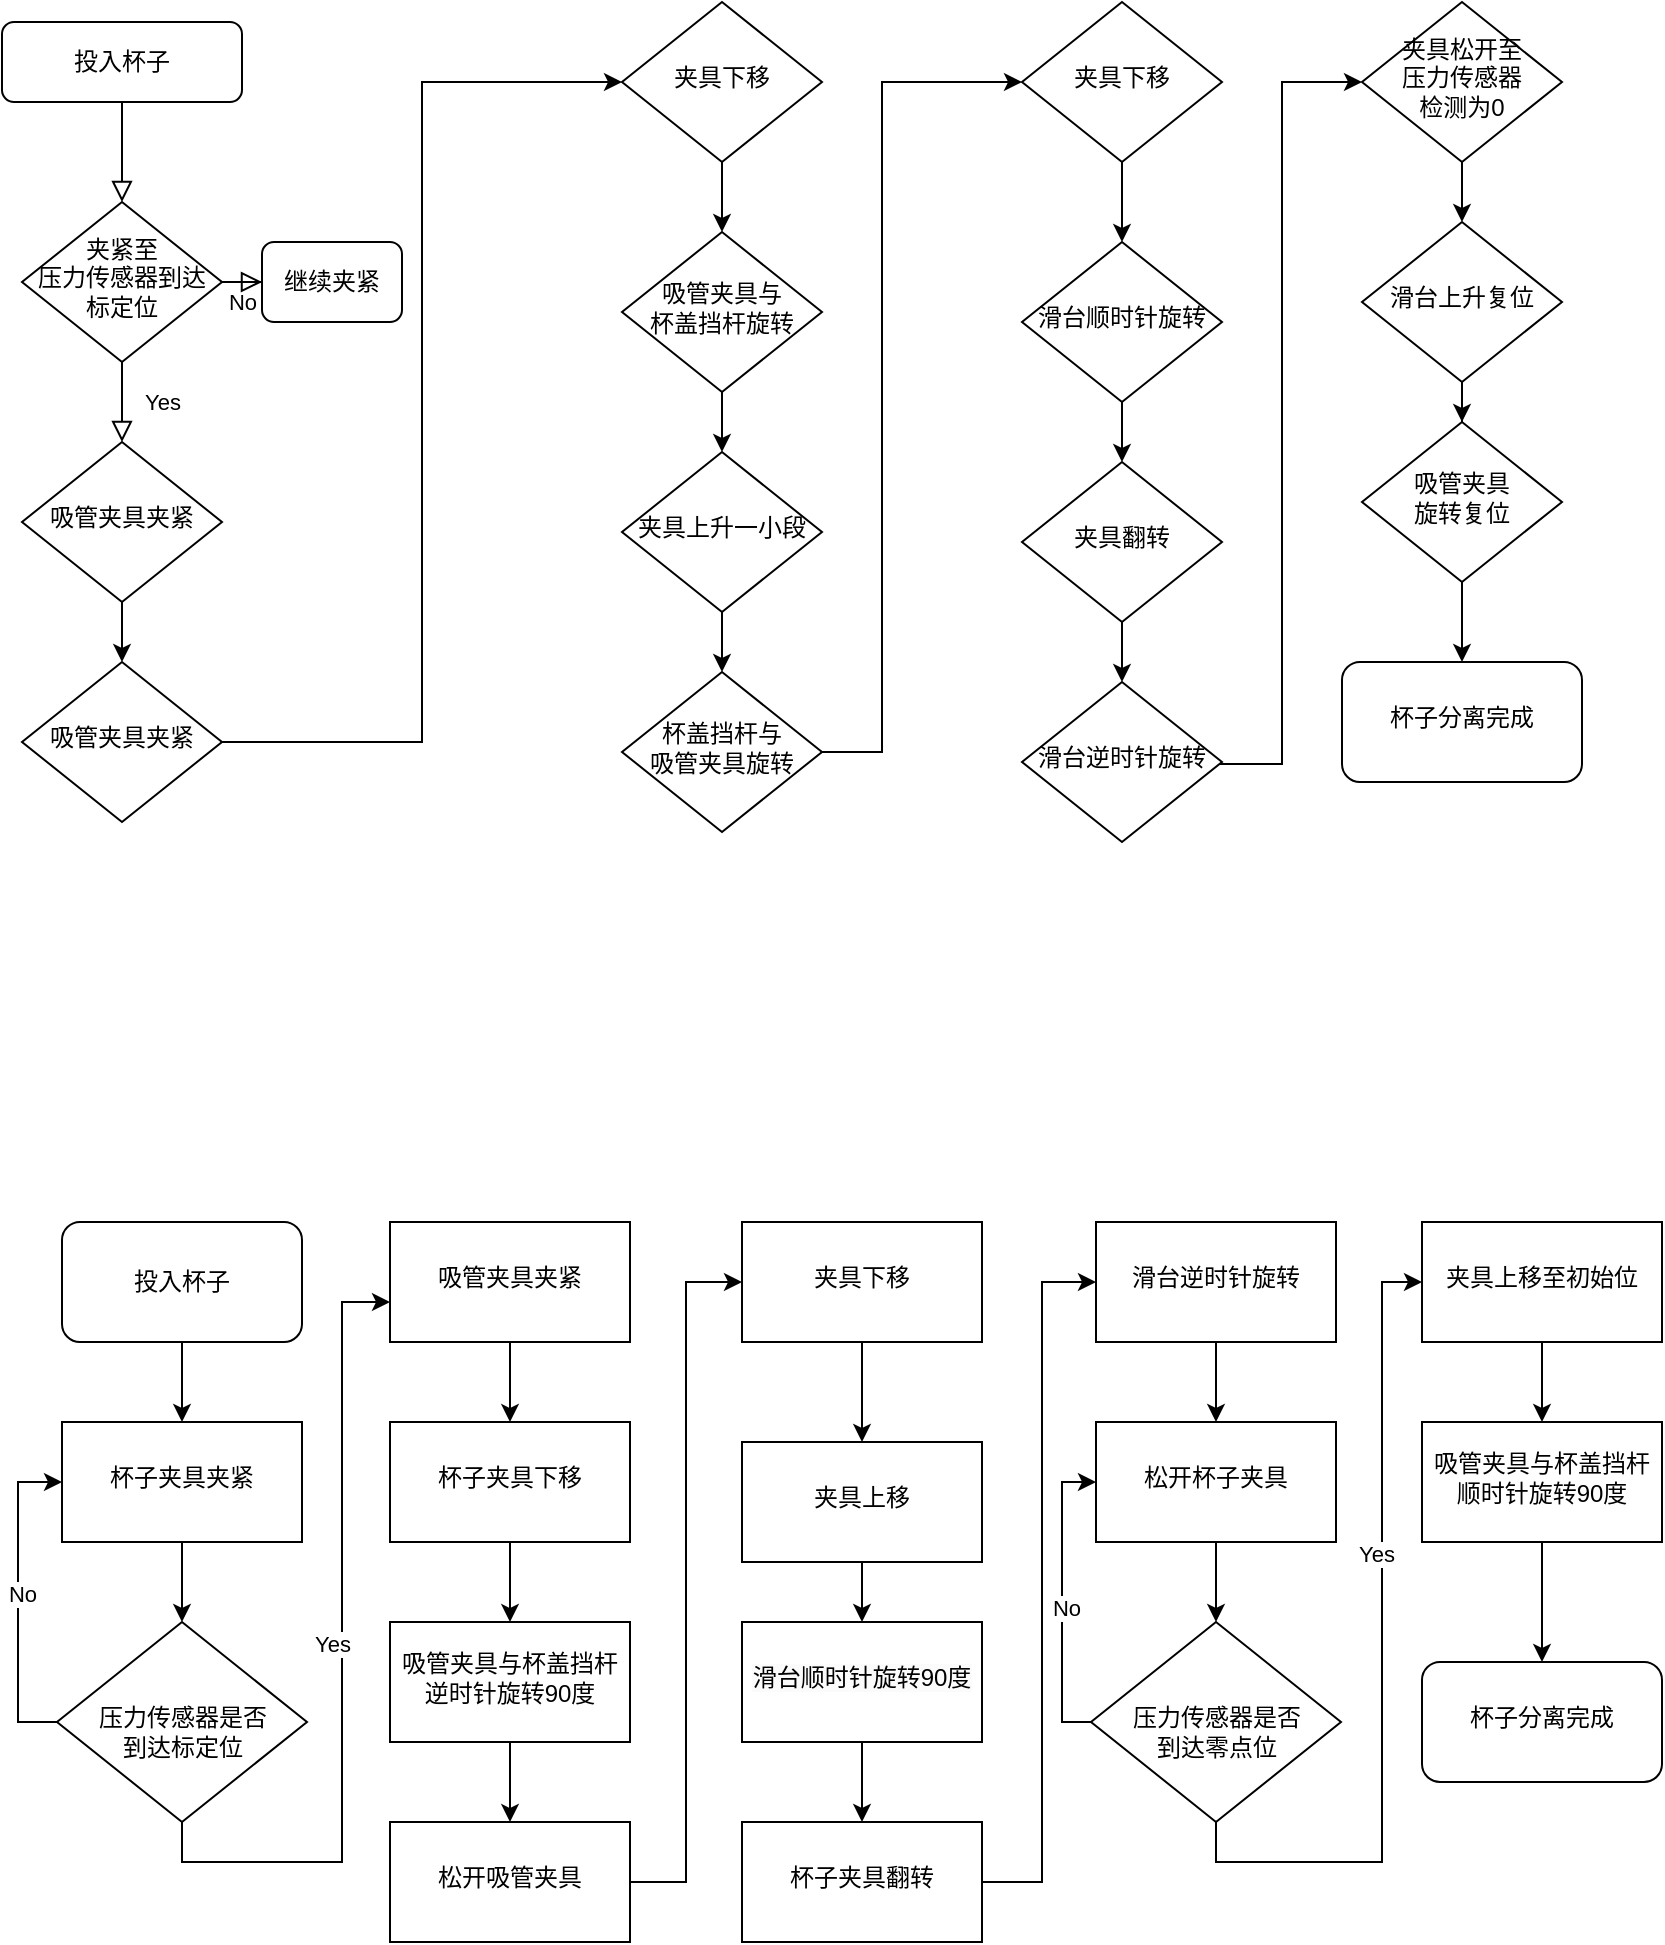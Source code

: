 <mxfile version="22.1.0" type="github">
  <diagram id="C5RBs43oDa-KdzZeNtuy" name="Page-1">
    <mxGraphModel dx="2496" dy="1254" grid="1" gridSize="10" guides="1" tooltips="1" connect="1" arrows="1" fold="1" page="1" pageScale="1" pageWidth="827" pageHeight="1169" math="0" shadow="0">
      <root>
        <mxCell id="WIyWlLk6GJQsqaUBKTNV-0" />
        <mxCell id="WIyWlLk6GJQsqaUBKTNV-1" parent="WIyWlLk6GJQsqaUBKTNV-0" />
        <mxCell id="WIyWlLk6GJQsqaUBKTNV-2" value="" style="rounded=0;html=1;jettySize=auto;orthogonalLoop=1;fontSize=11;endArrow=block;endFill=0;endSize=8;strokeWidth=1;shadow=0;labelBackgroundColor=none;edgeStyle=orthogonalEdgeStyle;" parent="WIyWlLk6GJQsqaUBKTNV-1" source="WIyWlLk6GJQsqaUBKTNV-3" target="WIyWlLk6GJQsqaUBKTNV-6" edge="1">
          <mxGeometry relative="1" as="geometry" />
        </mxCell>
        <mxCell id="WIyWlLk6GJQsqaUBKTNV-3" value="投入杯子" style="rounded=1;whiteSpace=wrap;html=1;fontSize=12;glass=0;strokeWidth=1;shadow=0;" parent="WIyWlLk6GJQsqaUBKTNV-1" vertex="1">
          <mxGeometry x="160" y="80" width="120" height="40" as="geometry" />
        </mxCell>
        <mxCell id="WIyWlLk6GJQsqaUBKTNV-4" value="Yes" style="rounded=0;html=1;jettySize=auto;orthogonalLoop=1;fontSize=11;endArrow=block;endFill=0;endSize=8;strokeWidth=1;shadow=0;labelBackgroundColor=none;edgeStyle=orthogonalEdgeStyle;" parent="WIyWlLk6GJQsqaUBKTNV-1" source="WIyWlLk6GJQsqaUBKTNV-6" target="WIyWlLk6GJQsqaUBKTNV-10" edge="1">
          <mxGeometry y="20" relative="1" as="geometry">
            <mxPoint as="offset" />
          </mxGeometry>
        </mxCell>
        <mxCell id="WIyWlLk6GJQsqaUBKTNV-5" value="No" style="edgeStyle=orthogonalEdgeStyle;rounded=0;html=1;jettySize=auto;orthogonalLoop=1;fontSize=11;endArrow=block;endFill=0;endSize=8;strokeWidth=1;shadow=0;labelBackgroundColor=none;" parent="WIyWlLk6GJQsqaUBKTNV-1" source="WIyWlLk6GJQsqaUBKTNV-6" target="WIyWlLk6GJQsqaUBKTNV-7" edge="1">
          <mxGeometry y="10" relative="1" as="geometry">
            <mxPoint as="offset" />
          </mxGeometry>
        </mxCell>
        <mxCell id="WIyWlLk6GJQsqaUBKTNV-6" value="&lt;font style=&quot;font-size: 12px;&quot;&gt;夹紧至&lt;br&gt;压力传感器到达标定位&lt;/font&gt;" style="rhombus;whiteSpace=wrap;html=1;shadow=0;fontFamily=Helvetica;fontSize=12;align=center;strokeWidth=1;spacing=6;spacingTop=-4;" parent="WIyWlLk6GJQsqaUBKTNV-1" vertex="1">
          <mxGeometry x="170" y="170" width="100" height="80" as="geometry" />
        </mxCell>
        <mxCell id="WIyWlLk6GJQsqaUBKTNV-7" value="继续夹紧" style="rounded=1;whiteSpace=wrap;html=1;fontSize=12;glass=0;strokeWidth=1;shadow=0;" parent="WIyWlLk6GJQsqaUBKTNV-1" vertex="1">
          <mxGeometry x="290" y="190" width="70" height="40" as="geometry" />
        </mxCell>
        <mxCell id="T3rPNLjUybUNDBLIVq3E-5" value="" style="edgeStyle=orthogonalEdgeStyle;rounded=0;orthogonalLoop=1;jettySize=auto;html=1;" parent="WIyWlLk6GJQsqaUBKTNV-1" source="WIyWlLk6GJQsqaUBKTNV-10" target="T3rPNLjUybUNDBLIVq3E-4" edge="1">
          <mxGeometry relative="1" as="geometry" />
        </mxCell>
        <mxCell id="WIyWlLk6GJQsqaUBKTNV-10" value="吸管夹具夹紧" style="rhombus;whiteSpace=wrap;html=1;shadow=0;fontFamily=Helvetica;fontSize=12;align=center;strokeWidth=1;spacing=6;spacingTop=-4;" parent="WIyWlLk6GJQsqaUBKTNV-1" vertex="1">
          <mxGeometry x="170" y="290" width="100" height="80" as="geometry" />
        </mxCell>
        <mxCell id="T3rPNLjUybUNDBLIVq3E-8" value="" style="edgeStyle=orthogonalEdgeStyle;rounded=0;orthogonalLoop=1;jettySize=auto;html=1;" parent="WIyWlLk6GJQsqaUBKTNV-1" source="T3rPNLjUybUNDBLIVq3E-4" target="T3rPNLjUybUNDBLIVq3E-6" edge="1">
          <mxGeometry relative="1" as="geometry">
            <Array as="points">
              <mxPoint x="370" y="440" />
              <mxPoint x="370" y="110" />
            </Array>
          </mxGeometry>
        </mxCell>
        <mxCell id="T3rPNLjUybUNDBLIVq3E-4" value="吸管夹具夹紧" style="rhombus;whiteSpace=wrap;html=1;shadow=0;fontFamily=Helvetica;fontSize=12;align=center;strokeWidth=1;spacing=6;spacingTop=-4;" parent="WIyWlLk6GJQsqaUBKTNV-1" vertex="1">
          <mxGeometry x="170" y="400" width="100" height="80" as="geometry" />
        </mxCell>
        <mxCell id="T3rPNLjUybUNDBLIVq3E-10" value="" style="edgeStyle=orthogonalEdgeStyle;rounded=0;orthogonalLoop=1;jettySize=auto;html=1;" parent="WIyWlLk6GJQsqaUBKTNV-1" source="T3rPNLjUybUNDBLIVq3E-6" target="T3rPNLjUybUNDBLIVq3E-9" edge="1">
          <mxGeometry relative="1" as="geometry" />
        </mxCell>
        <mxCell id="T3rPNLjUybUNDBLIVq3E-6" value="夹具下移" style="rhombus;whiteSpace=wrap;html=1;shadow=0;fontFamily=Helvetica;fontSize=12;align=center;strokeWidth=1;spacing=6;spacingTop=-4;" parent="WIyWlLk6GJQsqaUBKTNV-1" vertex="1">
          <mxGeometry x="470" y="70" width="100" height="80" as="geometry" />
        </mxCell>
        <mxCell id="T3rPNLjUybUNDBLIVq3E-12" value="" style="edgeStyle=orthogonalEdgeStyle;rounded=0;orthogonalLoop=1;jettySize=auto;html=1;" parent="WIyWlLk6GJQsqaUBKTNV-1" source="T3rPNLjUybUNDBLIVq3E-9" target="T3rPNLjUybUNDBLIVq3E-11" edge="1">
          <mxGeometry relative="1" as="geometry" />
        </mxCell>
        <mxCell id="T3rPNLjUybUNDBLIVq3E-9" value="吸管夹具与&lt;br&gt;杯盖挡杆旋转" style="rhombus;whiteSpace=wrap;html=1;shadow=0;fontFamily=Helvetica;fontSize=12;align=center;strokeWidth=1;spacing=6;spacingTop=-4;" parent="WIyWlLk6GJQsqaUBKTNV-1" vertex="1">
          <mxGeometry x="470" y="185" width="100" height="80" as="geometry" />
        </mxCell>
        <mxCell id="T3rPNLjUybUNDBLIVq3E-14" value="" style="edgeStyle=orthogonalEdgeStyle;rounded=0;orthogonalLoop=1;jettySize=auto;html=1;" parent="WIyWlLk6GJQsqaUBKTNV-1" source="T3rPNLjUybUNDBLIVq3E-11" target="T3rPNLjUybUNDBLIVq3E-13" edge="1">
          <mxGeometry relative="1" as="geometry" />
        </mxCell>
        <mxCell id="T3rPNLjUybUNDBLIVq3E-11" value="夹具上升一小段" style="rhombus;whiteSpace=wrap;html=1;shadow=0;fontFamily=Helvetica;fontSize=12;align=center;strokeWidth=1;spacing=6;spacingTop=-4;" parent="WIyWlLk6GJQsqaUBKTNV-1" vertex="1">
          <mxGeometry x="470" y="295" width="100" height="80" as="geometry" />
        </mxCell>
        <mxCell id="T3rPNLjUybUNDBLIVq3E-16" value="" style="edgeStyle=orthogonalEdgeStyle;rounded=0;orthogonalLoop=1;jettySize=auto;html=1;exitX=0.5;exitY=1;exitDx=0;exitDy=0;" parent="WIyWlLk6GJQsqaUBKTNV-1" source="T3rPNLjUybUNDBLIVq3E-13" target="T3rPNLjUybUNDBLIVq3E-15" edge="1">
          <mxGeometry relative="1" as="geometry">
            <mxPoint x="300" y="890" as="sourcePoint" />
            <Array as="points">
              <mxPoint x="520" y="445" />
              <mxPoint x="600" y="445" />
              <mxPoint x="600" y="110" />
            </Array>
          </mxGeometry>
        </mxCell>
        <mxCell id="T3rPNLjUybUNDBLIVq3E-13" value="杯盖挡杆与&lt;br&gt;吸管夹具旋转" style="rhombus;whiteSpace=wrap;html=1;shadow=0;fontFamily=Helvetica;fontSize=12;align=center;strokeWidth=1;spacing=6;spacingTop=-4;" parent="WIyWlLk6GJQsqaUBKTNV-1" vertex="1">
          <mxGeometry x="470" y="405" width="100" height="80" as="geometry" />
        </mxCell>
        <mxCell id="T3rPNLjUybUNDBLIVq3E-19" value="" style="edgeStyle=orthogonalEdgeStyle;rounded=0;orthogonalLoop=1;jettySize=auto;html=1;" parent="WIyWlLk6GJQsqaUBKTNV-1" source="T3rPNLjUybUNDBLIVq3E-15" target="T3rPNLjUybUNDBLIVq3E-17" edge="1">
          <mxGeometry relative="1" as="geometry" />
        </mxCell>
        <mxCell id="T3rPNLjUybUNDBLIVq3E-15" value="夹具下移" style="rhombus;whiteSpace=wrap;html=1;shadow=0;fontFamily=Helvetica;fontSize=12;align=center;strokeWidth=1;spacing=6;spacingTop=-4;" parent="WIyWlLk6GJQsqaUBKTNV-1" vertex="1">
          <mxGeometry x="670" y="70" width="100" height="80" as="geometry" />
        </mxCell>
        <mxCell id="T3rPNLjUybUNDBLIVq3E-21" value="" style="edgeStyle=orthogonalEdgeStyle;rounded=0;orthogonalLoop=1;jettySize=auto;html=1;" parent="WIyWlLk6GJQsqaUBKTNV-1" source="T3rPNLjUybUNDBLIVq3E-17" target="T3rPNLjUybUNDBLIVq3E-20" edge="1">
          <mxGeometry relative="1" as="geometry" />
        </mxCell>
        <mxCell id="T3rPNLjUybUNDBLIVq3E-17" value="滑台顺时针旋转" style="rhombus;whiteSpace=wrap;html=1;shadow=0;fontFamily=Helvetica;fontSize=12;align=center;strokeWidth=1;spacing=6;spacingTop=-4;" parent="WIyWlLk6GJQsqaUBKTNV-1" vertex="1">
          <mxGeometry x="670" y="190" width="100" height="80" as="geometry" />
        </mxCell>
        <mxCell id="T3rPNLjUybUNDBLIVq3E-23" value="" style="edgeStyle=orthogonalEdgeStyle;rounded=0;orthogonalLoop=1;jettySize=auto;html=1;" parent="WIyWlLk6GJQsqaUBKTNV-1" source="T3rPNLjUybUNDBLIVq3E-20" target="T3rPNLjUybUNDBLIVq3E-22" edge="1">
          <mxGeometry relative="1" as="geometry" />
        </mxCell>
        <mxCell id="T3rPNLjUybUNDBLIVq3E-20" value="夹具翻转" style="rhombus;whiteSpace=wrap;html=1;shadow=0;fontFamily=Helvetica;fontSize=12;align=center;strokeWidth=1;spacing=6;spacingTop=-4;" parent="WIyWlLk6GJQsqaUBKTNV-1" vertex="1">
          <mxGeometry x="670" y="300" width="100" height="80" as="geometry" />
        </mxCell>
        <mxCell id="T3rPNLjUybUNDBLIVq3E-25" value="" style="edgeStyle=orthogonalEdgeStyle;rounded=0;orthogonalLoop=1;jettySize=auto;html=1;entryX=0;entryY=0.5;entryDx=0;entryDy=0;" parent="WIyWlLk6GJQsqaUBKTNV-1" target="T3rPNLjUybUNDBLIVq3E-24" edge="1">
          <mxGeometry relative="1" as="geometry">
            <mxPoint x="710" y="450" as="sourcePoint" />
            <mxPoint x="810" y="300" as="targetPoint" />
            <Array as="points">
              <mxPoint x="800" y="451" />
              <mxPoint x="800" y="110" />
            </Array>
          </mxGeometry>
        </mxCell>
        <mxCell id="T3rPNLjUybUNDBLIVq3E-22" value="滑台逆时针旋转" style="rhombus;whiteSpace=wrap;html=1;shadow=0;fontFamily=Helvetica;fontSize=12;align=center;strokeWidth=1;spacing=6;spacingTop=-4;" parent="WIyWlLk6GJQsqaUBKTNV-1" vertex="1">
          <mxGeometry x="670" y="410" width="100" height="80" as="geometry" />
        </mxCell>
        <mxCell id="T3rPNLjUybUNDBLIVq3E-27" value="" style="edgeStyle=orthogonalEdgeStyle;rounded=0;orthogonalLoop=1;jettySize=auto;html=1;" parent="WIyWlLk6GJQsqaUBKTNV-1" source="T3rPNLjUybUNDBLIVq3E-24" target="T3rPNLjUybUNDBLIVq3E-26" edge="1">
          <mxGeometry relative="1" as="geometry" />
        </mxCell>
        <mxCell id="T3rPNLjUybUNDBLIVq3E-24" value="夹具松开至&lt;br&gt;压力传感器&lt;br&gt;检测为0" style="rhombus;whiteSpace=wrap;html=1;shadow=0;fontFamily=Helvetica;fontSize=12;align=center;strokeWidth=1;spacing=6;spacingTop=-4;" parent="WIyWlLk6GJQsqaUBKTNV-1" vertex="1">
          <mxGeometry x="840" y="70" width="100" height="80" as="geometry" />
        </mxCell>
        <mxCell id="T3rPNLjUybUNDBLIVq3E-29" value="" style="edgeStyle=orthogonalEdgeStyle;rounded=0;orthogonalLoop=1;jettySize=auto;html=1;" parent="WIyWlLk6GJQsqaUBKTNV-1" source="T3rPNLjUybUNDBLIVq3E-26" target="T3rPNLjUybUNDBLIVq3E-28" edge="1">
          <mxGeometry relative="1" as="geometry" />
        </mxCell>
        <mxCell id="T3rPNLjUybUNDBLIVq3E-26" value="滑台上升复位" style="rhombus;whiteSpace=wrap;html=1;shadow=0;fontFamily=Helvetica;fontSize=12;align=center;strokeWidth=1;spacing=6;spacingTop=-4;" parent="WIyWlLk6GJQsqaUBKTNV-1" vertex="1">
          <mxGeometry x="840" y="180" width="100" height="80" as="geometry" />
        </mxCell>
        <mxCell id="T3rPNLjUybUNDBLIVq3E-31" value="" style="edgeStyle=orthogonalEdgeStyle;rounded=0;orthogonalLoop=1;jettySize=auto;html=1;" parent="WIyWlLk6GJQsqaUBKTNV-1" source="T3rPNLjUybUNDBLIVq3E-28" target="T3rPNLjUybUNDBLIVq3E-30" edge="1">
          <mxGeometry relative="1" as="geometry" />
        </mxCell>
        <mxCell id="T3rPNLjUybUNDBLIVq3E-28" value="吸管夹具&lt;br&gt;旋转复位" style="rhombus;whiteSpace=wrap;html=1;shadow=0;fontFamily=Helvetica;fontSize=12;align=center;strokeWidth=1;spacing=6;spacingTop=-4;" parent="WIyWlLk6GJQsqaUBKTNV-1" vertex="1">
          <mxGeometry x="840" y="280" width="100" height="80" as="geometry" />
        </mxCell>
        <mxCell id="T3rPNLjUybUNDBLIVq3E-30" value="杯子分离完成" style="rounded=1;whiteSpace=wrap;html=1;shadow=0;strokeWidth=1;spacing=6;spacingTop=-4;" parent="WIyWlLk6GJQsqaUBKTNV-1" vertex="1">
          <mxGeometry x="830" y="400" width="120" height="60" as="geometry" />
        </mxCell>
        <mxCell id="EPD3JQruCxqGjqAVTohu-68" value="" style="edgeStyle=orthogonalEdgeStyle;rounded=0;orthogonalLoop=1;jettySize=auto;html=1;" edge="1" parent="WIyWlLk6GJQsqaUBKTNV-1" source="EPD3JQruCxqGjqAVTohu-38" target="EPD3JQruCxqGjqAVTohu-67">
          <mxGeometry relative="1" as="geometry">
            <Array as="points">
              <mxPoint x="250" y="1000" />
              <mxPoint x="330" y="1000" />
              <mxPoint x="330" y="720" />
            </Array>
          </mxGeometry>
        </mxCell>
        <mxCell id="EPD3JQruCxqGjqAVTohu-70" value="Yes" style="edgeLabel;html=1;align=center;verticalAlign=middle;resizable=0;points=[];" vertex="1" connectable="0" parent="EPD3JQruCxqGjqAVTohu-68">
          <mxGeometry x="0.08" y="-1" relative="1" as="geometry">
            <mxPoint x="-6" y="9" as="offset" />
          </mxGeometry>
        </mxCell>
        <mxCell id="EPD3JQruCxqGjqAVTohu-87" style="edgeStyle=orthogonalEdgeStyle;rounded=0;orthogonalLoop=1;jettySize=auto;html=1;entryX=0;entryY=0.5;entryDx=0;entryDy=0;" edge="1" parent="WIyWlLk6GJQsqaUBKTNV-1" source="EPD3JQruCxqGjqAVTohu-38" target="EPD3JQruCxqGjqAVTohu-73">
          <mxGeometry relative="1" as="geometry">
            <Array as="points">
              <mxPoint x="168" y="930" />
              <mxPoint x="168" y="810" />
            </Array>
          </mxGeometry>
        </mxCell>
        <mxCell id="EPD3JQruCxqGjqAVTohu-88" value="No" style="edgeLabel;html=1;align=center;verticalAlign=middle;resizable=0;points=[];" vertex="1" connectable="0" parent="EPD3JQruCxqGjqAVTohu-87">
          <mxGeometry x="0.154" y="-1" relative="1" as="geometry">
            <mxPoint x="1" y="9" as="offset" />
          </mxGeometry>
        </mxCell>
        <mxCell id="EPD3JQruCxqGjqAVTohu-38" value="&lt;font style=&quot;font-size: 12px;&quot;&gt;&lt;br&gt;压力传感器是否&lt;br&gt;到达标定位&lt;/font&gt;" style="rhombus;whiteSpace=wrap;html=1;shadow=0;fontFamily=Helvetica;fontSize=12;align=center;strokeWidth=1;spacing=6;spacingTop=-4;" vertex="1" parent="WIyWlLk6GJQsqaUBKTNV-1">
          <mxGeometry x="187.5" y="880" width="125" height="100" as="geometry" />
        </mxCell>
        <mxCell id="EPD3JQruCxqGjqAVTohu-78" value="" style="edgeStyle=orthogonalEdgeStyle;rounded=0;orthogonalLoop=1;jettySize=auto;html=1;" edge="1" parent="WIyWlLk6GJQsqaUBKTNV-1" source="EPD3JQruCxqGjqAVTohu-67" target="EPD3JQruCxqGjqAVTohu-77">
          <mxGeometry relative="1" as="geometry" />
        </mxCell>
        <mxCell id="EPD3JQruCxqGjqAVTohu-67" value="吸管夹具夹紧" style="whiteSpace=wrap;html=1;shadow=0;strokeWidth=1;spacing=6;spacingTop=-4;" vertex="1" parent="WIyWlLk6GJQsqaUBKTNV-1">
          <mxGeometry x="354" y="680" width="120" height="60" as="geometry" />
        </mxCell>
        <mxCell id="EPD3JQruCxqGjqAVTohu-75" value="" style="edgeStyle=orthogonalEdgeStyle;rounded=0;orthogonalLoop=1;jettySize=auto;html=1;" edge="1" parent="WIyWlLk6GJQsqaUBKTNV-1" source="EPD3JQruCxqGjqAVTohu-73" target="EPD3JQruCxqGjqAVTohu-38">
          <mxGeometry relative="1" as="geometry" />
        </mxCell>
        <mxCell id="EPD3JQruCxqGjqAVTohu-73" value="杯子夹具夹紧" style="whiteSpace=wrap;html=1;shadow=0;strokeWidth=1;spacing=6;spacingTop=-4;" vertex="1" parent="WIyWlLk6GJQsqaUBKTNV-1">
          <mxGeometry x="190" y="780" width="120" height="60" as="geometry" />
        </mxCell>
        <mxCell id="EPD3JQruCxqGjqAVTohu-80" value="" style="edgeStyle=orthogonalEdgeStyle;rounded=0;orthogonalLoop=1;jettySize=auto;html=1;" edge="1" parent="WIyWlLk6GJQsqaUBKTNV-1" source="EPD3JQruCxqGjqAVTohu-77" target="EPD3JQruCxqGjqAVTohu-79">
          <mxGeometry relative="1" as="geometry" />
        </mxCell>
        <mxCell id="EPD3JQruCxqGjqAVTohu-77" value="杯子夹具下移" style="whiteSpace=wrap;html=1;shadow=0;strokeWidth=1;spacing=6;spacingTop=-4;" vertex="1" parent="WIyWlLk6GJQsqaUBKTNV-1">
          <mxGeometry x="354" y="780" width="120" height="60" as="geometry" />
        </mxCell>
        <mxCell id="EPD3JQruCxqGjqAVTohu-82" style="edgeStyle=orthogonalEdgeStyle;rounded=0;orthogonalLoop=1;jettySize=auto;html=1;entryX=0;entryY=0.5;entryDx=0;entryDy=0;exitX=1;exitY=0.5;exitDx=0;exitDy=0;" edge="1" parent="WIyWlLk6GJQsqaUBKTNV-1" source="EPD3JQruCxqGjqAVTohu-99" target="EPD3JQruCxqGjqAVTohu-81">
          <mxGeometry relative="1" as="geometry" />
        </mxCell>
        <mxCell id="EPD3JQruCxqGjqAVTohu-100" value="" style="edgeStyle=orthogonalEdgeStyle;rounded=0;orthogonalLoop=1;jettySize=auto;html=1;" edge="1" parent="WIyWlLk6GJQsqaUBKTNV-1" source="EPD3JQruCxqGjqAVTohu-79" target="EPD3JQruCxqGjqAVTohu-99">
          <mxGeometry relative="1" as="geometry" />
        </mxCell>
        <mxCell id="EPD3JQruCxqGjqAVTohu-79" value="吸管夹具与杯盖挡杆逆时针旋转90度" style="whiteSpace=wrap;html=1;shadow=0;strokeWidth=1;spacing=6;spacingTop=-4;" vertex="1" parent="WIyWlLk6GJQsqaUBKTNV-1">
          <mxGeometry x="354" y="880" width="120" height="60" as="geometry" />
        </mxCell>
        <mxCell id="EPD3JQruCxqGjqAVTohu-84" value="" style="edgeStyle=orthogonalEdgeStyle;rounded=0;orthogonalLoop=1;jettySize=auto;html=1;" edge="1" parent="WIyWlLk6GJQsqaUBKTNV-1" source="EPD3JQruCxqGjqAVTohu-81" target="EPD3JQruCxqGjqAVTohu-83">
          <mxGeometry relative="1" as="geometry" />
        </mxCell>
        <mxCell id="EPD3JQruCxqGjqAVTohu-81" value="夹具下移" style="whiteSpace=wrap;html=1;shadow=0;strokeWidth=1;spacing=6;spacingTop=-4;" vertex="1" parent="WIyWlLk6GJQsqaUBKTNV-1">
          <mxGeometry x="530" y="680" width="120" height="60" as="geometry" />
        </mxCell>
        <mxCell id="EPD3JQruCxqGjqAVTohu-86" value="" style="edgeStyle=orthogonalEdgeStyle;rounded=0;orthogonalLoop=1;jettySize=auto;html=1;" edge="1" parent="WIyWlLk6GJQsqaUBKTNV-1" source="EPD3JQruCxqGjqAVTohu-83" target="EPD3JQruCxqGjqAVTohu-85">
          <mxGeometry relative="1" as="geometry" />
        </mxCell>
        <mxCell id="EPD3JQruCxqGjqAVTohu-83" value="夹具上移" style="whiteSpace=wrap;html=1;shadow=0;strokeWidth=1;spacing=6;spacingTop=-4;" vertex="1" parent="WIyWlLk6GJQsqaUBKTNV-1">
          <mxGeometry x="530" y="790" width="120" height="60" as="geometry" />
        </mxCell>
        <mxCell id="EPD3JQruCxqGjqAVTohu-90" style="edgeStyle=orthogonalEdgeStyle;rounded=0;orthogonalLoop=1;jettySize=auto;html=1;entryX=0;entryY=0.5;entryDx=0;entryDy=0;exitX=1;exitY=0.5;exitDx=0;exitDy=0;" edge="1" parent="WIyWlLk6GJQsqaUBKTNV-1" source="EPD3JQruCxqGjqAVTohu-101" target="EPD3JQruCxqGjqAVTohu-89">
          <mxGeometry relative="1" as="geometry">
            <mxPoint x="740" y="990" as="sourcePoint" />
            <mxPoint x="850" y="740" as="targetPoint" />
            <Array as="points">
              <mxPoint x="680" y="1010" />
              <mxPoint x="680" y="710" />
            </Array>
          </mxGeometry>
        </mxCell>
        <mxCell id="EPD3JQruCxqGjqAVTohu-102" value="" style="edgeStyle=orthogonalEdgeStyle;rounded=0;orthogonalLoop=1;jettySize=auto;html=1;" edge="1" parent="WIyWlLk6GJQsqaUBKTNV-1" source="EPD3JQruCxqGjqAVTohu-85" target="EPD3JQruCxqGjqAVTohu-101">
          <mxGeometry relative="1" as="geometry" />
        </mxCell>
        <mxCell id="EPD3JQruCxqGjqAVTohu-85" value="&lt;span style=&quot;color: rgb(0, 0, 0); font-family: Helvetica; font-size: 12px; font-style: normal; font-variant-ligatures: normal; font-variant-caps: normal; font-weight: 400; letter-spacing: normal; orphans: 2; text-align: center; text-indent: 0px; text-transform: none; widows: 2; word-spacing: 0px; -webkit-text-stroke-width: 0px; background-color: rgb(251, 251, 251); text-decoration-thickness: initial; text-decoration-style: initial; text-decoration-color: initial; float: none; display: inline !important;&quot;&gt;滑台顺时针旋转90度&lt;/span&gt;" style="whiteSpace=wrap;html=1;shadow=0;strokeWidth=1;spacing=6;spacingTop=-4;" vertex="1" parent="WIyWlLk6GJQsqaUBKTNV-1">
          <mxGeometry x="530" y="880" width="120" height="60" as="geometry" />
        </mxCell>
        <mxCell id="EPD3JQruCxqGjqAVTohu-92" value="" style="edgeStyle=orthogonalEdgeStyle;rounded=0;orthogonalLoop=1;jettySize=auto;html=1;" edge="1" parent="WIyWlLk6GJQsqaUBKTNV-1" source="EPD3JQruCxqGjqAVTohu-89" target="EPD3JQruCxqGjqAVTohu-91">
          <mxGeometry relative="1" as="geometry" />
        </mxCell>
        <mxCell id="EPD3JQruCxqGjqAVTohu-89" value="滑台逆时针旋转" style="whiteSpace=wrap;html=1;shadow=0;strokeWidth=1;spacing=6;spacingTop=-4;" vertex="1" parent="WIyWlLk6GJQsqaUBKTNV-1">
          <mxGeometry x="707" y="680" width="120" height="60" as="geometry" />
        </mxCell>
        <mxCell id="EPD3JQruCxqGjqAVTohu-96" value="" style="edgeStyle=orthogonalEdgeStyle;rounded=0;orthogonalLoop=1;jettySize=auto;html=1;" edge="1" parent="WIyWlLk6GJQsqaUBKTNV-1" source="EPD3JQruCxqGjqAVTohu-91" target="EPD3JQruCxqGjqAVTohu-95">
          <mxGeometry relative="1" as="geometry" />
        </mxCell>
        <mxCell id="EPD3JQruCxqGjqAVTohu-91" value="松开杯子夹具" style="whiteSpace=wrap;html=1;shadow=0;strokeWidth=1;spacing=6;spacingTop=-4;" vertex="1" parent="WIyWlLk6GJQsqaUBKTNV-1">
          <mxGeometry x="707" y="780" width="120" height="60" as="geometry" />
        </mxCell>
        <mxCell id="EPD3JQruCxqGjqAVTohu-103" style="edgeStyle=orthogonalEdgeStyle;rounded=0;orthogonalLoop=1;jettySize=auto;html=1;entryX=0;entryY=0.5;entryDx=0;entryDy=0;" edge="1" parent="WIyWlLk6GJQsqaUBKTNV-1" source="EPD3JQruCxqGjqAVTohu-95" target="EPD3JQruCxqGjqAVTohu-91">
          <mxGeometry relative="1" as="geometry">
            <Array as="points">
              <mxPoint x="690" y="930" />
              <mxPoint x="690" y="810" />
            </Array>
          </mxGeometry>
        </mxCell>
        <mxCell id="EPD3JQruCxqGjqAVTohu-104" value="No" style="edgeLabel;html=1;align=center;verticalAlign=middle;resizable=0;points=[];" vertex="1" connectable="0" parent="EPD3JQruCxqGjqAVTohu-103">
          <mxGeometry x="-0.052" y="-2" relative="1" as="geometry">
            <mxPoint as="offset" />
          </mxGeometry>
        </mxCell>
        <mxCell id="EPD3JQruCxqGjqAVTohu-105" style="edgeStyle=orthogonalEdgeStyle;rounded=0;orthogonalLoop=1;jettySize=auto;html=1;entryX=0;entryY=0.5;entryDx=0;entryDy=0;" edge="1" parent="WIyWlLk6GJQsqaUBKTNV-1" source="EPD3JQruCxqGjqAVTohu-95" target="EPD3JQruCxqGjqAVTohu-97">
          <mxGeometry relative="1" as="geometry">
            <Array as="points">
              <mxPoint x="767" y="1000" />
              <mxPoint x="850" y="1000" />
              <mxPoint x="850" y="710" />
            </Array>
          </mxGeometry>
        </mxCell>
        <mxCell id="EPD3JQruCxqGjqAVTohu-106" value="Yes" style="edgeLabel;html=1;align=center;verticalAlign=middle;resizable=0;points=[];" vertex="1" connectable="0" parent="EPD3JQruCxqGjqAVTohu-105">
          <mxGeometry x="0.244" y="3" relative="1" as="geometry">
            <mxPoint as="offset" />
          </mxGeometry>
        </mxCell>
        <mxCell id="EPD3JQruCxqGjqAVTohu-95" value="&lt;font style=&quot;font-size: 12px;&quot;&gt;&lt;br&gt;压力传感器是否&lt;br&gt;到达零点位&lt;br&gt;&lt;/font&gt;" style="rhombus;whiteSpace=wrap;html=1;shadow=0;fontFamily=Helvetica;fontSize=12;align=center;strokeWidth=1;spacing=6;spacingTop=-4;" vertex="1" parent="WIyWlLk6GJQsqaUBKTNV-1">
          <mxGeometry x="704.5" y="880" width="125" height="100" as="geometry" />
        </mxCell>
        <mxCell id="EPD3JQruCxqGjqAVTohu-108" value="" style="edgeStyle=orthogonalEdgeStyle;rounded=0;orthogonalLoop=1;jettySize=auto;html=1;" edge="1" parent="WIyWlLk6GJQsqaUBKTNV-1" source="EPD3JQruCxqGjqAVTohu-97" target="EPD3JQruCxqGjqAVTohu-107">
          <mxGeometry relative="1" as="geometry" />
        </mxCell>
        <mxCell id="EPD3JQruCxqGjqAVTohu-97" value="夹具上移至初始位" style="whiteSpace=wrap;html=1;shadow=0;strokeWidth=1;spacing=6;spacingTop=-4;" vertex="1" parent="WIyWlLk6GJQsqaUBKTNV-1">
          <mxGeometry x="870" y="680" width="120" height="60" as="geometry" />
        </mxCell>
        <mxCell id="EPD3JQruCxqGjqAVTohu-99" value="松开吸管夹具" style="whiteSpace=wrap;html=1;shadow=0;strokeWidth=1;spacing=6;spacingTop=-4;" vertex="1" parent="WIyWlLk6GJQsqaUBKTNV-1">
          <mxGeometry x="354" y="980" width="120" height="60" as="geometry" />
        </mxCell>
        <mxCell id="EPD3JQruCxqGjqAVTohu-101" value="杯子夹具翻转" style="whiteSpace=wrap;html=1;shadow=0;strokeWidth=1;spacing=6;spacingTop=-4;" vertex="1" parent="WIyWlLk6GJQsqaUBKTNV-1">
          <mxGeometry x="530" y="980" width="120" height="60" as="geometry" />
        </mxCell>
        <mxCell id="EPD3JQruCxqGjqAVTohu-112" value="" style="edgeStyle=orthogonalEdgeStyle;rounded=0;orthogonalLoop=1;jettySize=auto;html=1;" edge="1" parent="WIyWlLk6GJQsqaUBKTNV-1" source="EPD3JQruCxqGjqAVTohu-107" target="EPD3JQruCxqGjqAVTohu-111">
          <mxGeometry relative="1" as="geometry" />
        </mxCell>
        <mxCell id="EPD3JQruCxqGjqAVTohu-107" value="吸管夹具与杯盖挡杆顺时针旋转90度" style="whiteSpace=wrap;html=1;shadow=0;strokeWidth=1;spacing=6;spacingTop=-4;" vertex="1" parent="WIyWlLk6GJQsqaUBKTNV-1">
          <mxGeometry x="870" y="780" width="120" height="60" as="geometry" />
        </mxCell>
        <mxCell id="EPD3JQruCxqGjqAVTohu-110" value="" style="edgeStyle=orthogonalEdgeStyle;rounded=0;orthogonalLoop=1;jettySize=auto;html=1;" edge="1" parent="WIyWlLk6GJQsqaUBKTNV-1" source="EPD3JQruCxqGjqAVTohu-109" target="EPD3JQruCxqGjqAVTohu-73">
          <mxGeometry relative="1" as="geometry" />
        </mxCell>
        <mxCell id="EPD3JQruCxqGjqAVTohu-109" value="投入杯子" style="rounded=1;whiteSpace=wrap;html=1;" vertex="1" parent="WIyWlLk6GJQsqaUBKTNV-1">
          <mxGeometry x="190" y="680" width="120" height="60" as="geometry" />
        </mxCell>
        <mxCell id="EPD3JQruCxqGjqAVTohu-111" value="杯子分离完成" style="rounded=1;whiteSpace=wrap;html=1;shadow=0;strokeWidth=1;spacing=6;spacingTop=-4;" vertex="1" parent="WIyWlLk6GJQsqaUBKTNV-1">
          <mxGeometry x="870" y="900" width="120" height="60" as="geometry" />
        </mxCell>
      </root>
    </mxGraphModel>
  </diagram>
</mxfile>
